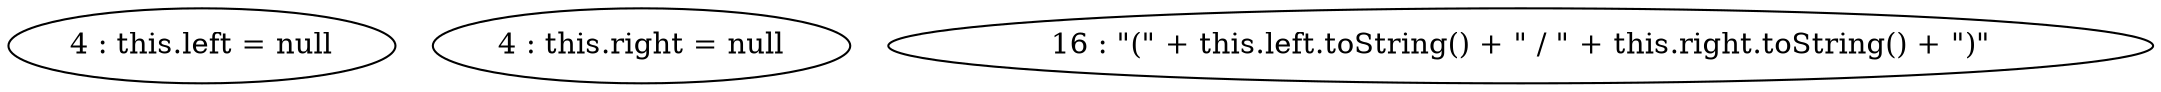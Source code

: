 digraph G {
"4 : this.left = null"
"4 : this.right = null"
"16 : \"(\" + this.left.toString() + \" / \" + this.right.toString() + \")\""
}